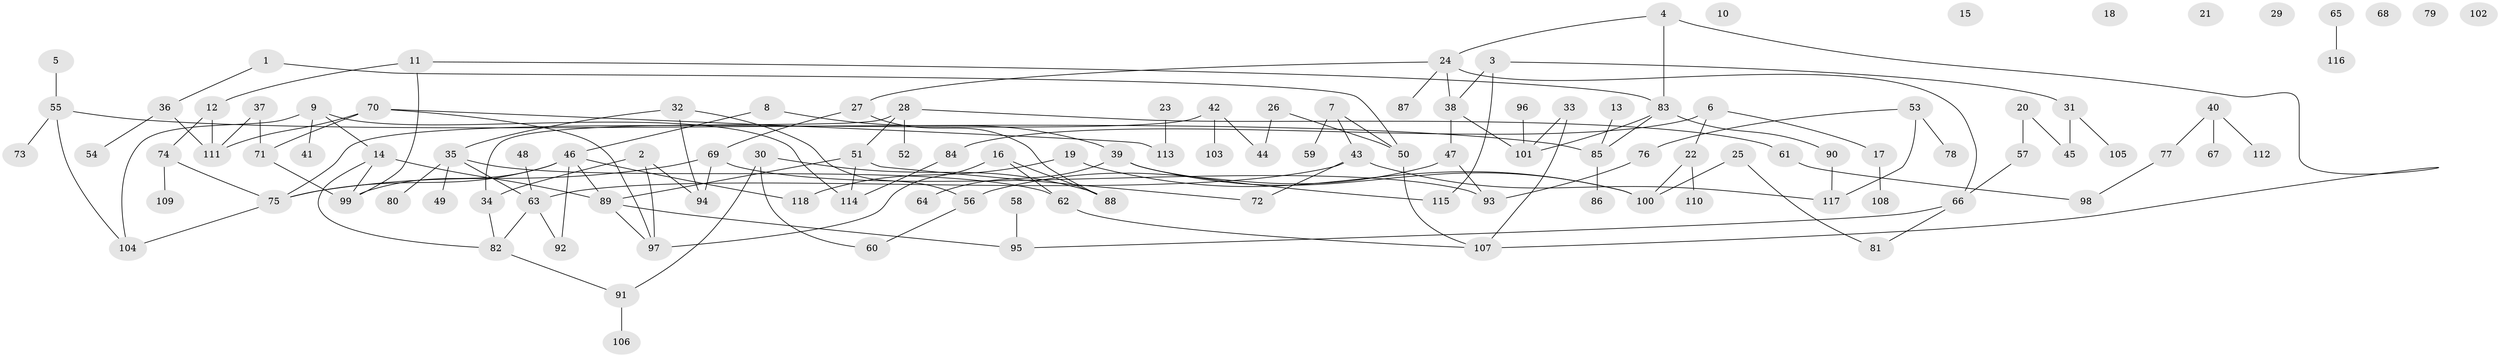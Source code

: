 // Generated by graph-tools (version 1.1) at 2025/49/03/09/25 03:49:04]
// undirected, 118 vertices, 143 edges
graph export_dot {
graph [start="1"]
  node [color=gray90,style=filled];
  1;
  2;
  3;
  4;
  5;
  6;
  7;
  8;
  9;
  10;
  11;
  12;
  13;
  14;
  15;
  16;
  17;
  18;
  19;
  20;
  21;
  22;
  23;
  24;
  25;
  26;
  27;
  28;
  29;
  30;
  31;
  32;
  33;
  34;
  35;
  36;
  37;
  38;
  39;
  40;
  41;
  42;
  43;
  44;
  45;
  46;
  47;
  48;
  49;
  50;
  51;
  52;
  53;
  54;
  55;
  56;
  57;
  58;
  59;
  60;
  61;
  62;
  63;
  64;
  65;
  66;
  67;
  68;
  69;
  70;
  71;
  72;
  73;
  74;
  75;
  76;
  77;
  78;
  79;
  80;
  81;
  82;
  83;
  84;
  85;
  86;
  87;
  88;
  89;
  90;
  91;
  92;
  93;
  94;
  95;
  96;
  97;
  98;
  99;
  100;
  101;
  102;
  103;
  104;
  105;
  106;
  107;
  108;
  109;
  110;
  111;
  112;
  113;
  114;
  115;
  116;
  117;
  118;
  1 -- 36;
  1 -- 50;
  2 -- 34;
  2 -- 94;
  2 -- 97;
  3 -- 31;
  3 -- 38;
  3 -- 115;
  4 -- 24;
  4 -- 83;
  4 -- 107;
  5 -- 55;
  6 -- 17;
  6 -- 22;
  6 -- 84;
  7 -- 43;
  7 -- 50;
  7 -- 59;
  8 -- 39;
  8 -- 46;
  9 -- 14;
  9 -- 41;
  9 -- 104;
  9 -- 114;
  11 -- 12;
  11 -- 83;
  11 -- 99;
  12 -- 74;
  12 -- 111;
  13 -- 85;
  14 -- 82;
  14 -- 89;
  14 -- 99;
  16 -- 62;
  16 -- 88;
  16 -- 97;
  17 -- 108;
  19 -- 100;
  19 -- 118;
  20 -- 45;
  20 -- 57;
  22 -- 100;
  22 -- 110;
  23 -- 113;
  24 -- 27;
  24 -- 38;
  24 -- 66;
  24 -- 87;
  25 -- 81;
  25 -- 100;
  26 -- 44;
  26 -- 50;
  27 -- 69;
  27 -- 88;
  28 -- 34;
  28 -- 51;
  28 -- 52;
  28 -- 61;
  30 -- 60;
  30 -- 88;
  30 -- 91;
  31 -- 45;
  31 -- 105;
  32 -- 35;
  32 -- 56;
  32 -- 94;
  33 -- 101;
  33 -- 107;
  34 -- 82;
  35 -- 49;
  35 -- 62;
  35 -- 63;
  35 -- 80;
  36 -- 54;
  36 -- 111;
  37 -- 71;
  37 -- 111;
  38 -- 47;
  38 -- 101;
  39 -- 64;
  39 -- 100;
  39 -- 115;
  40 -- 67;
  40 -- 77;
  40 -- 112;
  42 -- 44;
  42 -- 75;
  42 -- 103;
  43 -- 63;
  43 -- 72;
  43 -- 117;
  46 -- 75;
  46 -- 89;
  46 -- 92;
  46 -- 99;
  46 -- 118;
  47 -- 56;
  47 -- 93;
  48 -- 63;
  50 -- 107;
  51 -- 72;
  51 -- 89;
  51 -- 114;
  53 -- 76;
  53 -- 78;
  53 -- 117;
  55 -- 73;
  55 -- 85;
  55 -- 104;
  56 -- 60;
  57 -- 66;
  58 -- 95;
  61 -- 98;
  62 -- 107;
  63 -- 82;
  63 -- 92;
  65 -- 116;
  66 -- 81;
  66 -- 95;
  69 -- 75;
  69 -- 93;
  69 -- 94;
  70 -- 71;
  70 -- 97;
  70 -- 111;
  70 -- 113;
  71 -- 99;
  74 -- 75;
  74 -- 109;
  75 -- 104;
  76 -- 93;
  77 -- 98;
  82 -- 91;
  83 -- 85;
  83 -- 90;
  83 -- 101;
  84 -- 114;
  85 -- 86;
  89 -- 95;
  89 -- 97;
  90 -- 117;
  91 -- 106;
  96 -- 101;
}
